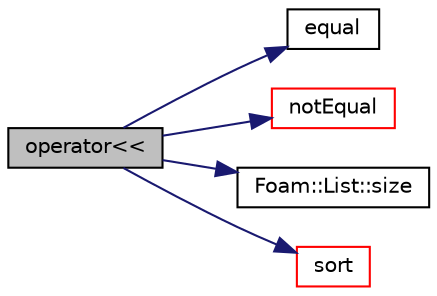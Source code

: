 digraph "operator&lt;&lt;"
{
  bgcolor="transparent";
  edge [fontname="Helvetica",fontsize="10",labelfontname="Helvetica",labelfontsize="10"];
  node [fontname="Helvetica",fontsize="10",shape=record];
  rankdir="LR";
  Node1 [label="operator\<\<",height=0.2,width=0.4,color="black", fillcolor="grey75", style="filled", fontcolor="black"];
  Node1 -> Node2 [color="midnightblue",fontsize="10",style="solid",fontname="Helvetica"];
  Node2 [label="equal",height=0.2,width=0.4,color="black",URL="$a10909.html#a0ed9ee813cd2f52f84744f4b69b370f3"];
  Node1 -> Node3 [color="midnightblue",fontsize="10",style="solid",fontname="Helvetica"];
  Node3 [label="notEqual",height=0.2,width=0.4,color="red",URL="$a10909.html#a1e247641b73af997e7289e1abf330fed"];
  Node1 -> Node4 [color="midnightblue",fontsize="10",style="solid",fontname="Helvetica"];
  Node4 [label="Foam::List::size",height=0.2,width=0.4,color="black",URL="$a01397.html#a8a5f6fa29bd4b500caf186f60245b384",tooltip="Override size to be inconsistent with allocated storage. "];
  Node1 -> Node5 [color="midnightblue",fontsize="10",style="solid",fontname="Helvetica"];
  Node5 [label="sort",height=0.2,width=0.4,color="red",URL="$a10909.html#a8040176c5570405aa954090217c37fbe"];
}
